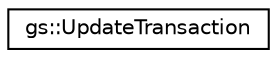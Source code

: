 digraph "Graphical Class Hierarchy"
{
 // LATEX_PDF_SIZE
  edge [fontname="Helvetica",fontsize="10",labelfontname="Helvetica",labelfontsize="10"];
  node [fontname="Helvetica",fontsize="10",shape=record];
  rankdir="LR";
  Node0 [label="gs::UpdateTransaction",height=0.2,width=0.4,color="black", fillcolor="white", style="filled",URL="$classgs_1_1UpdateTransaction.html",tooltip=" "];
}
